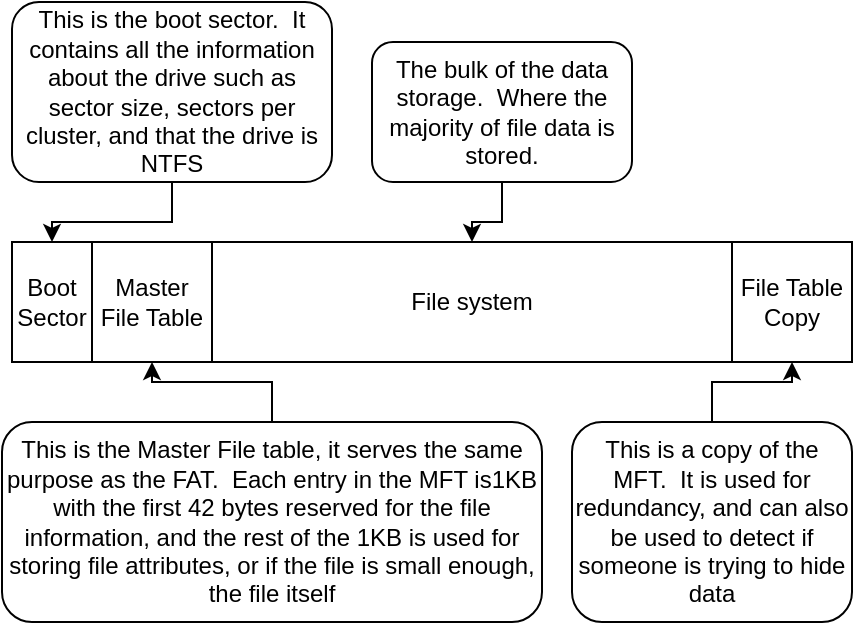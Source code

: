 <mxfile version="20.3.0" type="github">
  <diagram id="LbYXzpD5kTZlWJo-V-Bv" name="Page-1">
    <mxGraphModel dx="1422" dy="780" grid="1" gridSize="10" guides="1" tooltips="1" connect="1" arrows="1" fold="1" page="1" pageScale="1" pageWidth="850" pageHeight="1100" math="0" shadow="0">
      <root>
        <mxCell id="0" />
        <mxCell id="1" parent="0" />
        <mxCell id="2lUnjzj0aiTv771hTf12-1" value="Boot Sector" style="rounded=0;whiteSpace=wrap;html=1;" vertex="1" parent="1">
          <mxGeometry x="160" y="240" width="40" height="60" as="geometry" />
        </mxCell>
        <mxCell id="2lUnjzj0aiTv771hTf12-2" value="Master File Table" style="rounded=0;whiteSpace=wrap;html=1;" vertex="1" parent="1">
          <mxGeometry x="200" y="240" width="60" height="60" as="geometry" />
        </mxCell>
        <mxCell id="2lUnjzj0aiTv771hTf12-3" value="File system" style="rounded=0;whiteSpace=wrap;html=1;" vertex="1" parent="1">
          <mxGeometry x="260" y="240" width="260" height="60" as="geometry" />
        </mxCell>
        <mxCell id="2lUnjzj0aiTv771hTf12-4" value="File Table Copy" style="rounded=0;whiteSpace=wrap;html=1;" vertex="1" parent="1">
          <mxGeometry x="520" y="240" width="60" height="60" as="geometry" />
        </mxCell>
        <mxCell id="2lUnjzj0aiTv771hTf12-6" style="edgeStyle=orthogonalEdgeStyle;rounded=0;orthogonalLoop=1;jettySize=auto;html=1;" edge="1" parent="1" source="2lUnjzj0aiTv771hTf12-5" target="2lUnjzj0aiTv771hTf12-1">
          <mxGeometry relative="1" as="geometry" />
        </mxCell>
        <mxCell id="2lUnjzj0aiTv771hTf12-5" value="This is the boot sector.&amp;nbsp; It contains all the information about the drive such as sector size, sectors per cluster, and that the drive is NTFS" style="rounded=1;whiteSpace=wrap;html=1;" vertex="1" parent="1">
          <mxGeometry x="160" y="120" width="160" height="90" as="geometry" />
        </mxCell>
        <mxCell id="2lUnjzj0aiTv771hTf12-8" style="edgeStyle=orthogonalEdgeStyle;rounded=0;orthogonalLoop=1;jettySize=auto;html=1;" edge="1" parent="1" source="2lUnjzj0aiTv771hTf12-7" target="2lUnjzj0aiTv771hTf12-2">
          <mxGeometry relative="1" as="geometry" />
        </mxCell>
        <mxCell id="2lUnjzj0aiTv771hTf12-7" value="This is the Master File table, it serves the same purpose as the FAT.&amp;nbsp; Each entry in the MFT is1KB with the first 42 bytes reserved for the file information, and the rest of the 1KB is used for storing file attributes, or if the file is small enough, the file itself" style="rounded=1;whiteSpace=wrap;html=1;" vertex="1" parent="1">
          <mxGeometry x="155" y="330" width="270" height="100" as="geometry" />
        </mxCell>
        <mxCell id="2lUnjzj0aiTv771hTf12-10" style="edgeStyle=orthogonalEdgeStyle;rounded=0;orthogonalLoop=1;jettySize=auto;html=1;" edge="1" parent="1" source="2lUnjzj0aiTv771hTf12-9" target="2lUnjzj0aiTv771hTf12-3">
          <mxGeometry relative="1" as="geometry" />
        </mxCell>
        <mxCell id="2lUnjzj0aiTv771hTf12-9" value="The bulk of the data storage.&amp;nbsp; Where the majority of file data is stored." style="rounded=1;whiteSpace=wrap;html=1;" vertex="1" parent="1">
          <mxGeometry x="340" y="140" width="130" height="70" as="geometry" />
        </mxCell>
        <mxCell id="2lUnjzj0aiTv771hTf12-12" style="edgeStyle=orthogonalEdgeStyle;rounded=0;orthogonalLoop=1;jettySize=auto;html=1;" edge="1" parent="1" source="2lUnjzj0aiTv771hTf12-11" target="2lUnjzj0aiTv771hTf12-4">
          <mxGeometry relative="1" as="geometry" />
        </mxCell>
        <mxCell id="2lUnjzj0aiTv771hTf12-11" value="This is a copy of the MFT.&amp;nbsp; It is used for redundancy, and can also be used to detect if someone is trying to hide data" style="rounded=1;whiteSpace=wrap;html=1;" vertex="1" parent="1">
          <mxGeometry x="440" y="330" width="140" height="100" as="geometry" />
        </mxCell>
      </root>
    </mxGraphModel>
  </diagram>
</mxfile>
